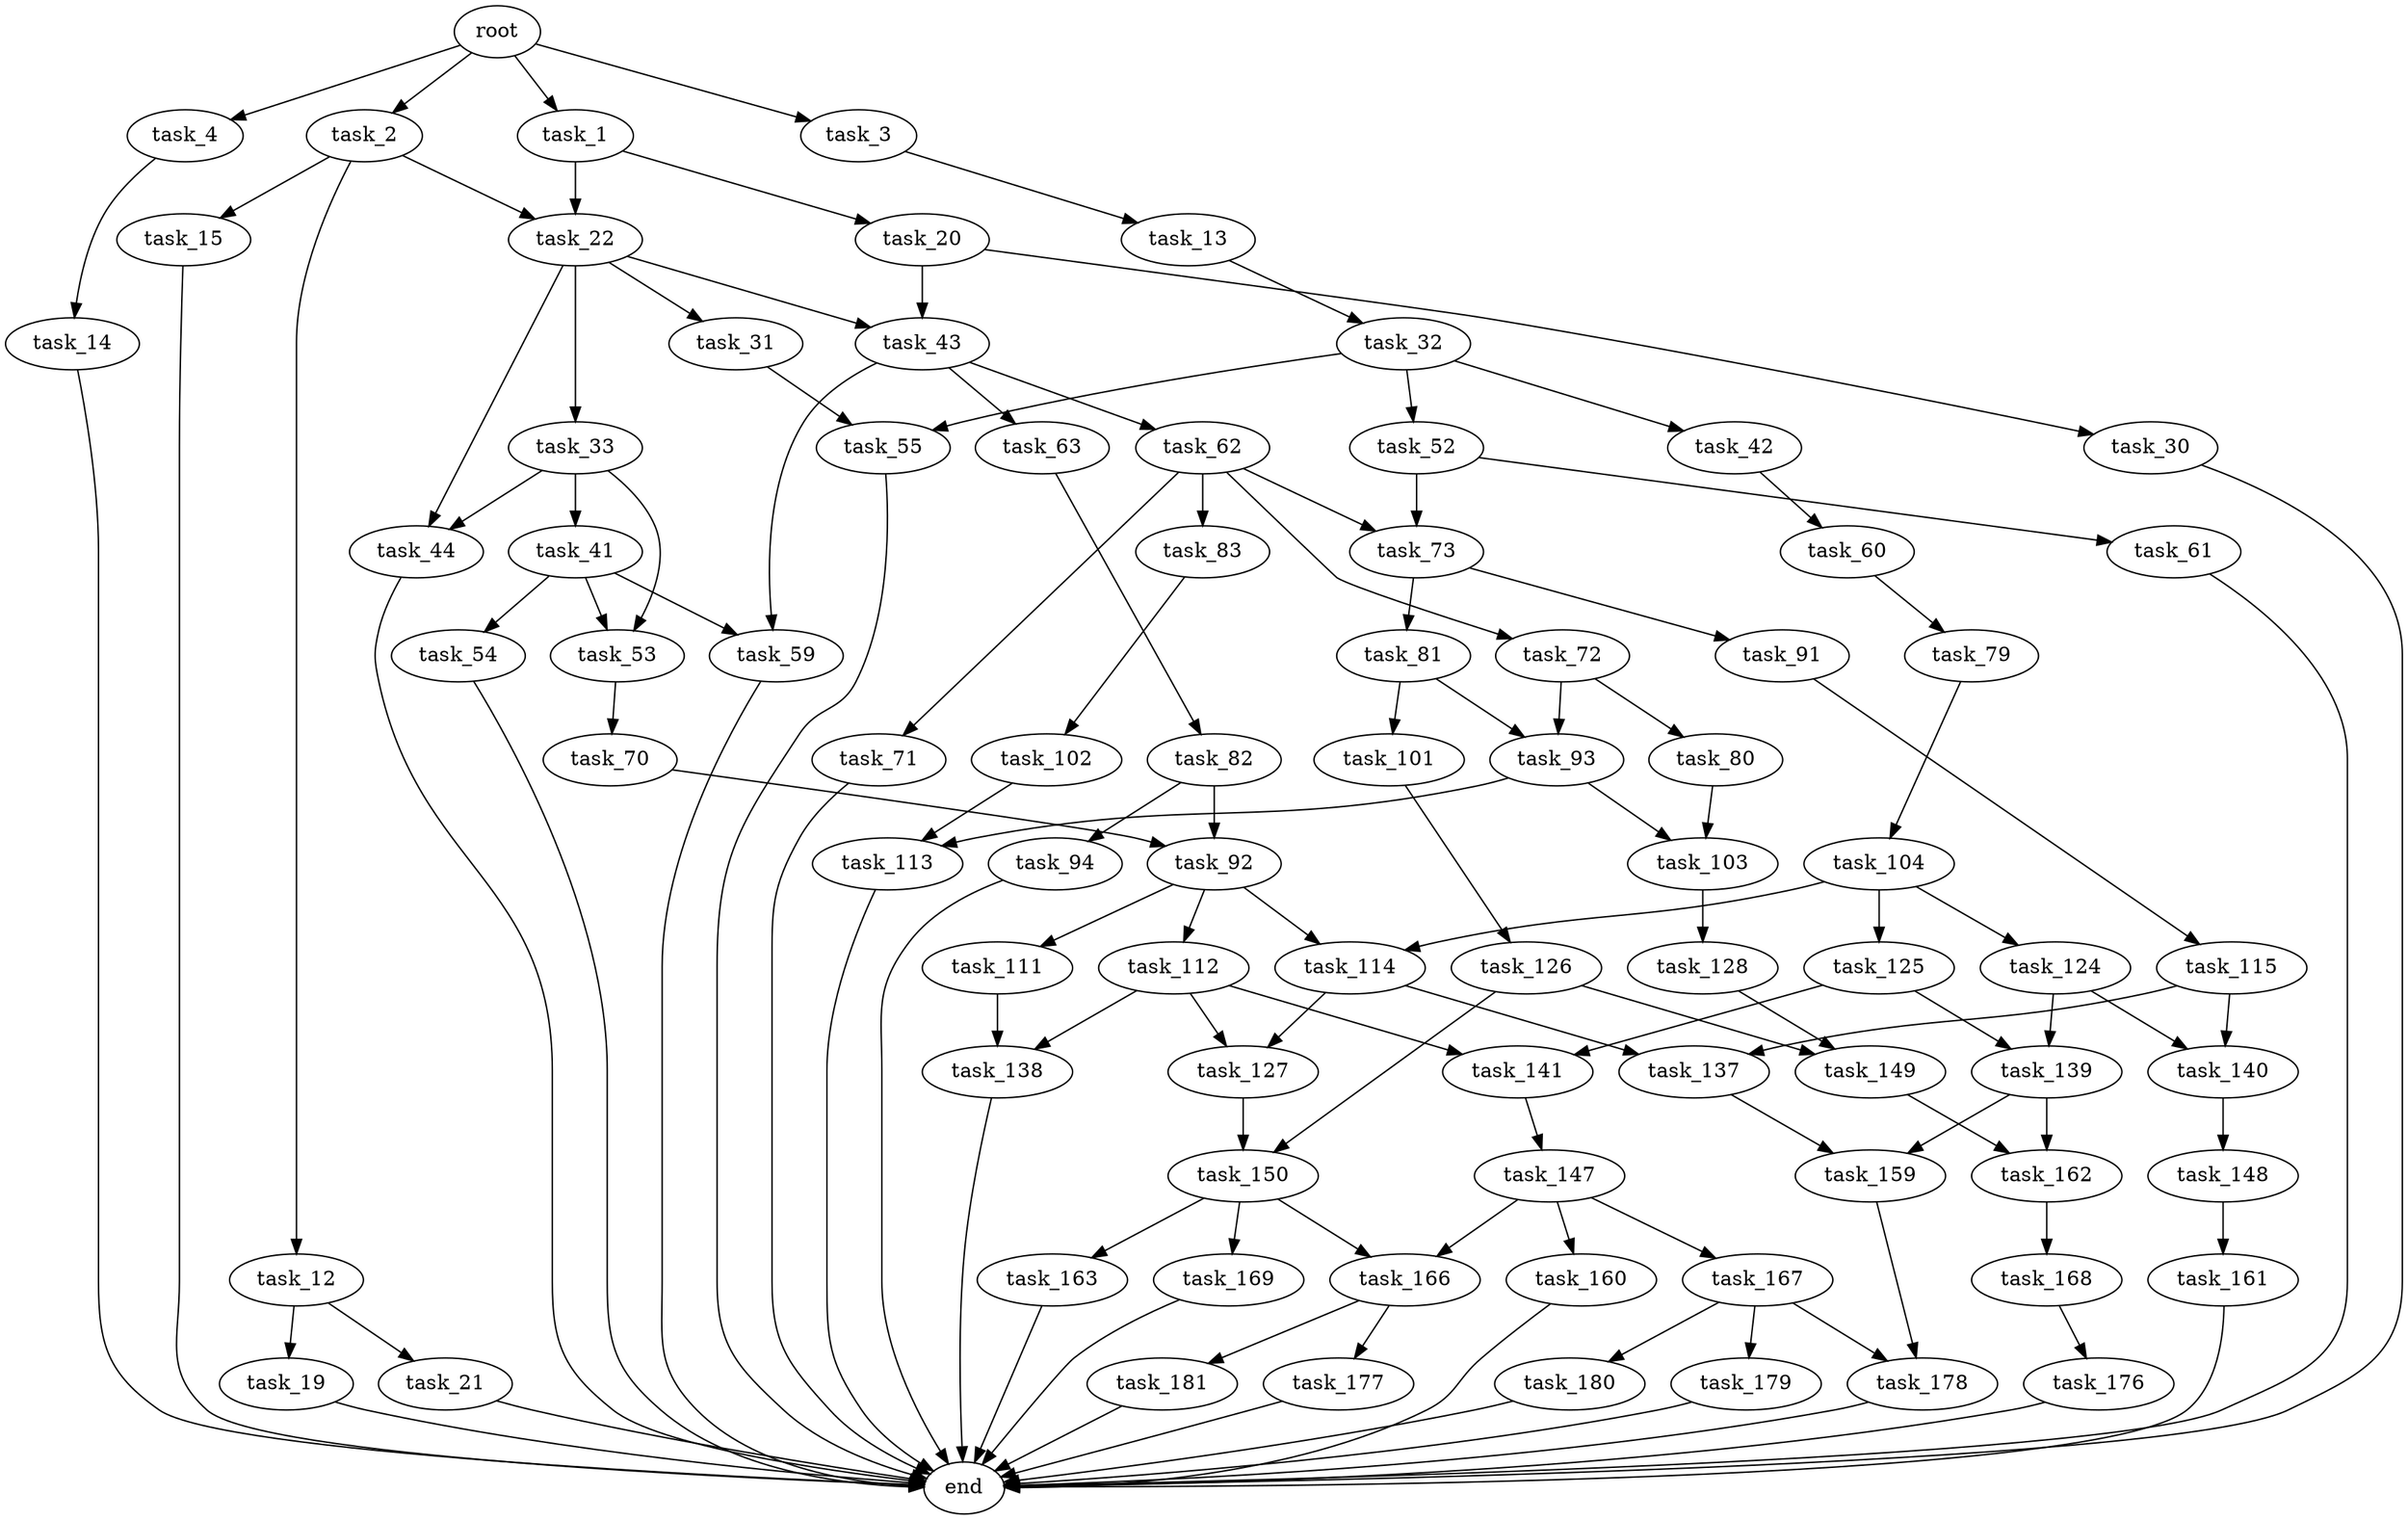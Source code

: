 digraph G {
  root [size="0.000000"];
  task_1 [size="5237775855.000000"];
  task_2 [size="1073741824000.000000"];
  task_3 [size="134217728000.000000"];
  task_4 [size="2800909494.000000"];
  task_12 [size="18858284076.000000"];
  task_13 [size="183944680582.000000"];
  task_14 [size="19221828584.000000"];
  task_15 [size="167726340063.000000"];
  task_19 [size="28991029248.000000"];
  task_20 [size="8589934592.000000"];
  task_21 [size="161418621230.000000"];
  task_22 [size="368293445632.000000"];
  task_30 [size="1160611391979.000000"];
  task_31 [size="10682964451.000000"];
  task_32 [size="362157829988.000000"];
  task_33 [size="11344820587.000000"];
  task_41 [size="24590205378.000000"];
  task_42 [size="94980857062.000000"];
  task_43 [size="785943038114.000000"];
  task_44 [size="8557278107.000000"];
  task_52 [size="7404626647.000000"];
  task_53 [size="88901797459.000000"];
  task_54 [size="782757789696.000000"];
  task_55 [size="12637353186.000000"];
  task_59 [size="196852725074.000000"];
  task_60 [size="28991029248.000000"];
  task_61 [size="5253354461.000000"];
  task_62 [size="29410270631.000000"];
  task_63 [size="231928233984.000000"];
  task_70 [size="133464099774.000000"];
  task_71 [size="3720872649.000000"];
  task_72 [size="1073741824000.000000"];
  task_73 [size="8229100714.000000"];
  task_79 [size="743549606840.000000"];
  task_80 [size="13827377713.000000"];
  task_81 [size="80744368345.000000"];
  task_82 [size="14769758177.000000"];
  task_83 [size="25868280174.000000"];
  task_91 [size="23613271591.000000"];
  task_92 [size="1073741824000.000000"];
  task_93 [size="1028690158472.000000"];
  task_94 [size="368293445632.000000"];
  task_101 [size="2470950220.000000"];
  task_102 [size="1620172132.000000"];
  task_103 [size="3753789078.000000"];
  task_104 [size="10739216504.000000"];
  task_111 [size="28848222309.000000"];
  task_112 [size="368293445632.000000"];
  task_113 [size="134217728000.000000"];
  task_114 [size="4388783036.000000"];
  task_115 [size="219582204587.000000"];
  task_124 [size="7243090758.000000"];
  task_125 [size="231928233984.000000"];
  task_126 [size="1205885204.000000"];
  task_127 [size="368293445632.000000"];
  task_128 [size="277693066190.000000"];
  task_137 [size="14944342231.000000"];
  task_138 [size="309432537388.000000"];
  task_139 [size="31872887464.000000"];
  task_140 [size="189101832060.000000"];
  task_141 [size="23091766316.000000"];
  task_147 [size="29584034306.000000"];
  task_148 [size="21900984294.000000"];
  task_149 [size="28991029248.000000"];
  task_150 [size="7043091593.000000"];
  task_159 [size="6931780592.000000"];
  task_160 [size="952022447174.000000"];
  task_161 [size="8589934592.000000"];
  task_162 [size="8589934592.000000"];
  task_163 [size="8589934592.000000"];
  task_166 [size="634903268.000000"];
  task_167 [size="130289003761.000000"];
  task_168 [size="32897962099.000000"];
  task_169 [size="8589934592.000000"];
  task_176 [size="940257697.000000"];
  task_177 [size="18900336254.000000"];
  task_178 [size="452964391945.000000"];
  task_179 [size="1073741824000.000000"];
  task_180 [size="28991029248.000000"];
  task_181 [size="449277761643.000000"];
  end [size="0.000000"];

  root -> task_1 [size="1.000000"];
  root -> task_2 [size="1.000000"];
  root -> task_3 [size="1.000000"];
  root -> task_4 [size="1.000000"];
  task_1 -> task_20 [size="536870912.000000"];
  task_1 -> task_22 [size="536870912.000000"];
  task_2 -> task_12 [size="838860800.000000"];
  task_2 -> task_15 [size="838860800.000000"];
  task_2 -> task_22 [size="838860800.000000"];
  task_3 -> task_13 [size="209715200.000000"];
  task_4 -> task_14 [size="209715200.000000"];
  task_12 -> task_19 [size="838860800.000000"];
  task_12 -> task_21 [size="838860800.000000"];
  task_13 -> task_32 [size="209715200.000000"];
  task_14 -> end [size="1.000000"];
  task_15 -> end [size="1.000000"];
  task_19 -> end [size="1.000000"];
  task_20 -> task_30 [size="33554432.000000"];
  task_20 -> task_43 [size="33554432.000000"];
  task_21 -> end [size="1.000000"];
  task_22 -> task_31 [size="411041792.000000"];
  task_22 -> task_33 [size="411041792.000000"];
  task_22 -> task_43 [size="411041792.000000"];
  task_22 -> task_44 [size="411041792.000000"];
  task_30 -> end [size="1.000000"];
  task_31 -> task_55 [size="679477248.000000"];
  task_32 -> task_42 [size="536870912.000000"];
  task_32 -> task_52 [size="536870912.000000"];
  task_32 -> task_55 [size="536870912.000000"];
  task_33 -> task_41 [size="209715200.000000"];
  task_33 -> task_44 [size="209715200.000000"];
  task_33 -> task_53 [size="209715200.000000"];
  task_41 -> task_53 [size="33554432.000000"];
  task_41 -> task_54 [size="33554432.000000"];
  task_41 -> task_59 [size="33554432.000000"];
  task_42 -> task_60 [size="411041792.000000"];
  task_43 -> task_59 [size="679477248.000000"];
  task_43 -> task_62 [size="679477248.000000"];
  task_43 -> task_63 [size="679477248.000000"];
  task_44 -> end [size="1.000000"];
  task_52 -> task_61 [size="209715200.000000"];
  task_52 -> task_73 [size="209715200.000000"];
  task_53 -> task_70 [size="75497472.000000"];
  task_54 -> end [size="1.000000"];
  task_55 -> end [size="1.000000"];
  task_59 -> end [size="1.000000"];
  task_60 -> task_79 [size="75497472.000000"];
  task_61 -> end [size="1.000000"];
  task_62 -> task_71 [size="838860800.000000"];
  task_62 -> task_72 [size="838860800.000000"];
  task_62 -> task_73 [size="838860800.000000"];
  task_62 -> task_83 [size="838860800.000000"];
  task_63 -> task_82 [size="301989888.000000"];
  task_70 -> task_92 [size="209715200.000000"];
  task_71 -> end [size="1.000000"];
  task_72 -> task_80 [size="838860800.000000"];
  task_72 -> task_93 [size="838860800.000000"];
  task_73 -> task_81 [size="536870912.000000"];
  task_73 -> task_91 [size="536870912.000000"];
  task_79 -> task_104 [size="536870912.000000"];
  task_80 -> task_103 [size="33554432.000000"];
  task_81 -> task_93 [size="75497472.000000"];
  task_81 -> task_101 [size="75497472.000000"];
  task_82 -> task_92 [size="33554432.000000"];
  task_82 -> task_94 [size="33554432.000000"];
  task_83 -> task_102 [size="411041792.000000"];
  task_91 -> task_115 [size="411041792.000000"];
  task_92 -> task_111 [size="838860800.000000"];
  task_92 -> task_112 [size="838860800.000000"];
  task_92 -> task_114 [size="838860800.000000"];
  task_93 -> task_103 [size="838860800.000000"];
  task_93 -> task_113 [size="838860800.000000"];
  task_94 -> end [size="1.000000"];
  task_101 -> task_126 [size="134217728.000000"];
  task_102 -> task_113 [size="33554432.000000"];
  task_103 -> task_128 [size="209715200.000000"];
  task_104 -> task_114 [size="411041792.000000"];
  task_104 -> task_124 [size="411041792.000000"];
  task_104 -> task_125 [size="411041792.000000"];
  task_111 -> task_138 [size="536870912.000000"];
  task_112 -> task_127 [size="411041792.000000"];
  task_112 -> task_138 [size="411041792.000000"];
  task_112 -> task_141 [size="411041792.000000"];
  task_113 -> end [size="1.000000"];
  task_114 -> task_127 [size="411041792.000000"];
  task_114 -> task_137 [size="411041792.000000"];
  task_115 -> task_137 [size="301989888.000000"];
  task_115 -> task_140 [size="301989888.000000"];
  task_124 -> task_139 [size="301989888.000000"];
  task_124 -> task_140 [size="301989888.000000"];
  task_125 -> task_139 [size="301989888.000000"];
  task_125 -> task_141 [size="301989888.000000"];
  task_126 -> task_149 [size="33554432.000000"];
  task_126 -> task_150 [size="33554432.000000"];
  task_127 -> task_150 [size="411041792.000000"];
  task_128 -> task_149 [size="411041792.000000"];
  task_137 -> task_159 [size="838860800.000000"];
  task_138 -> end [size="1.000000"];
  task_139 -> task_159 [size="33554432.000000"];
  task_139 -> task_162 [size="33554432.000000"];
  task_140 -> task_148 [size="134217728.000000"];
  task_141 -> task_147 [size="536870912.000000"];
  task_147 -> task_160 [size="536870912.000000"];
  task_147 -> task_166 [size="536870912.000000"];
  task_147 -> task_167 [size="536870912.000000"];
  task_148 -> task_161 [size="536870912.000000"];
  task_149 -> task_162 [size="75497472.000000"];
  task_150 -> task_163 [size="536870912.000000"];
  task_150 -> task_166 [size="536870912.000000"];
  task_150 -> task_169 [size="536870912.000000"];
  task_159 -> task_178 [size="209715200.000000"];
  task_160 -> end [size="1.000000"];
  task_161 -> end [size="1.000000"];
  task_162 -> task_168 [size="33554432.000000"];
  task_163 -> end [size="1.000000"];
  task_166 -> task_177 [size="33554432.000000"];
  task_166 -> task_181 [size="33554432.000000"];
  task_167 -> task_178 [size="209715200.000000"];
  task_167 -> task_179 [size="209715200.000000"];
  task_167 -> task_180 [size="209715200.000000"];
  task_168 -> task_176 [size="33554432.000000"];
  task_169 -> end [size="1.000000"];
  task_176 -> end [size="1.000000"];
  task_177 -> end [size="1.000000"];
  task_178 -> end [size="1.000000"];
  task_179 -> end [size="1.000000"];
  task_180 -> end [size="1.000000"];
  task_181 -> end [size="1.000000"];
}
